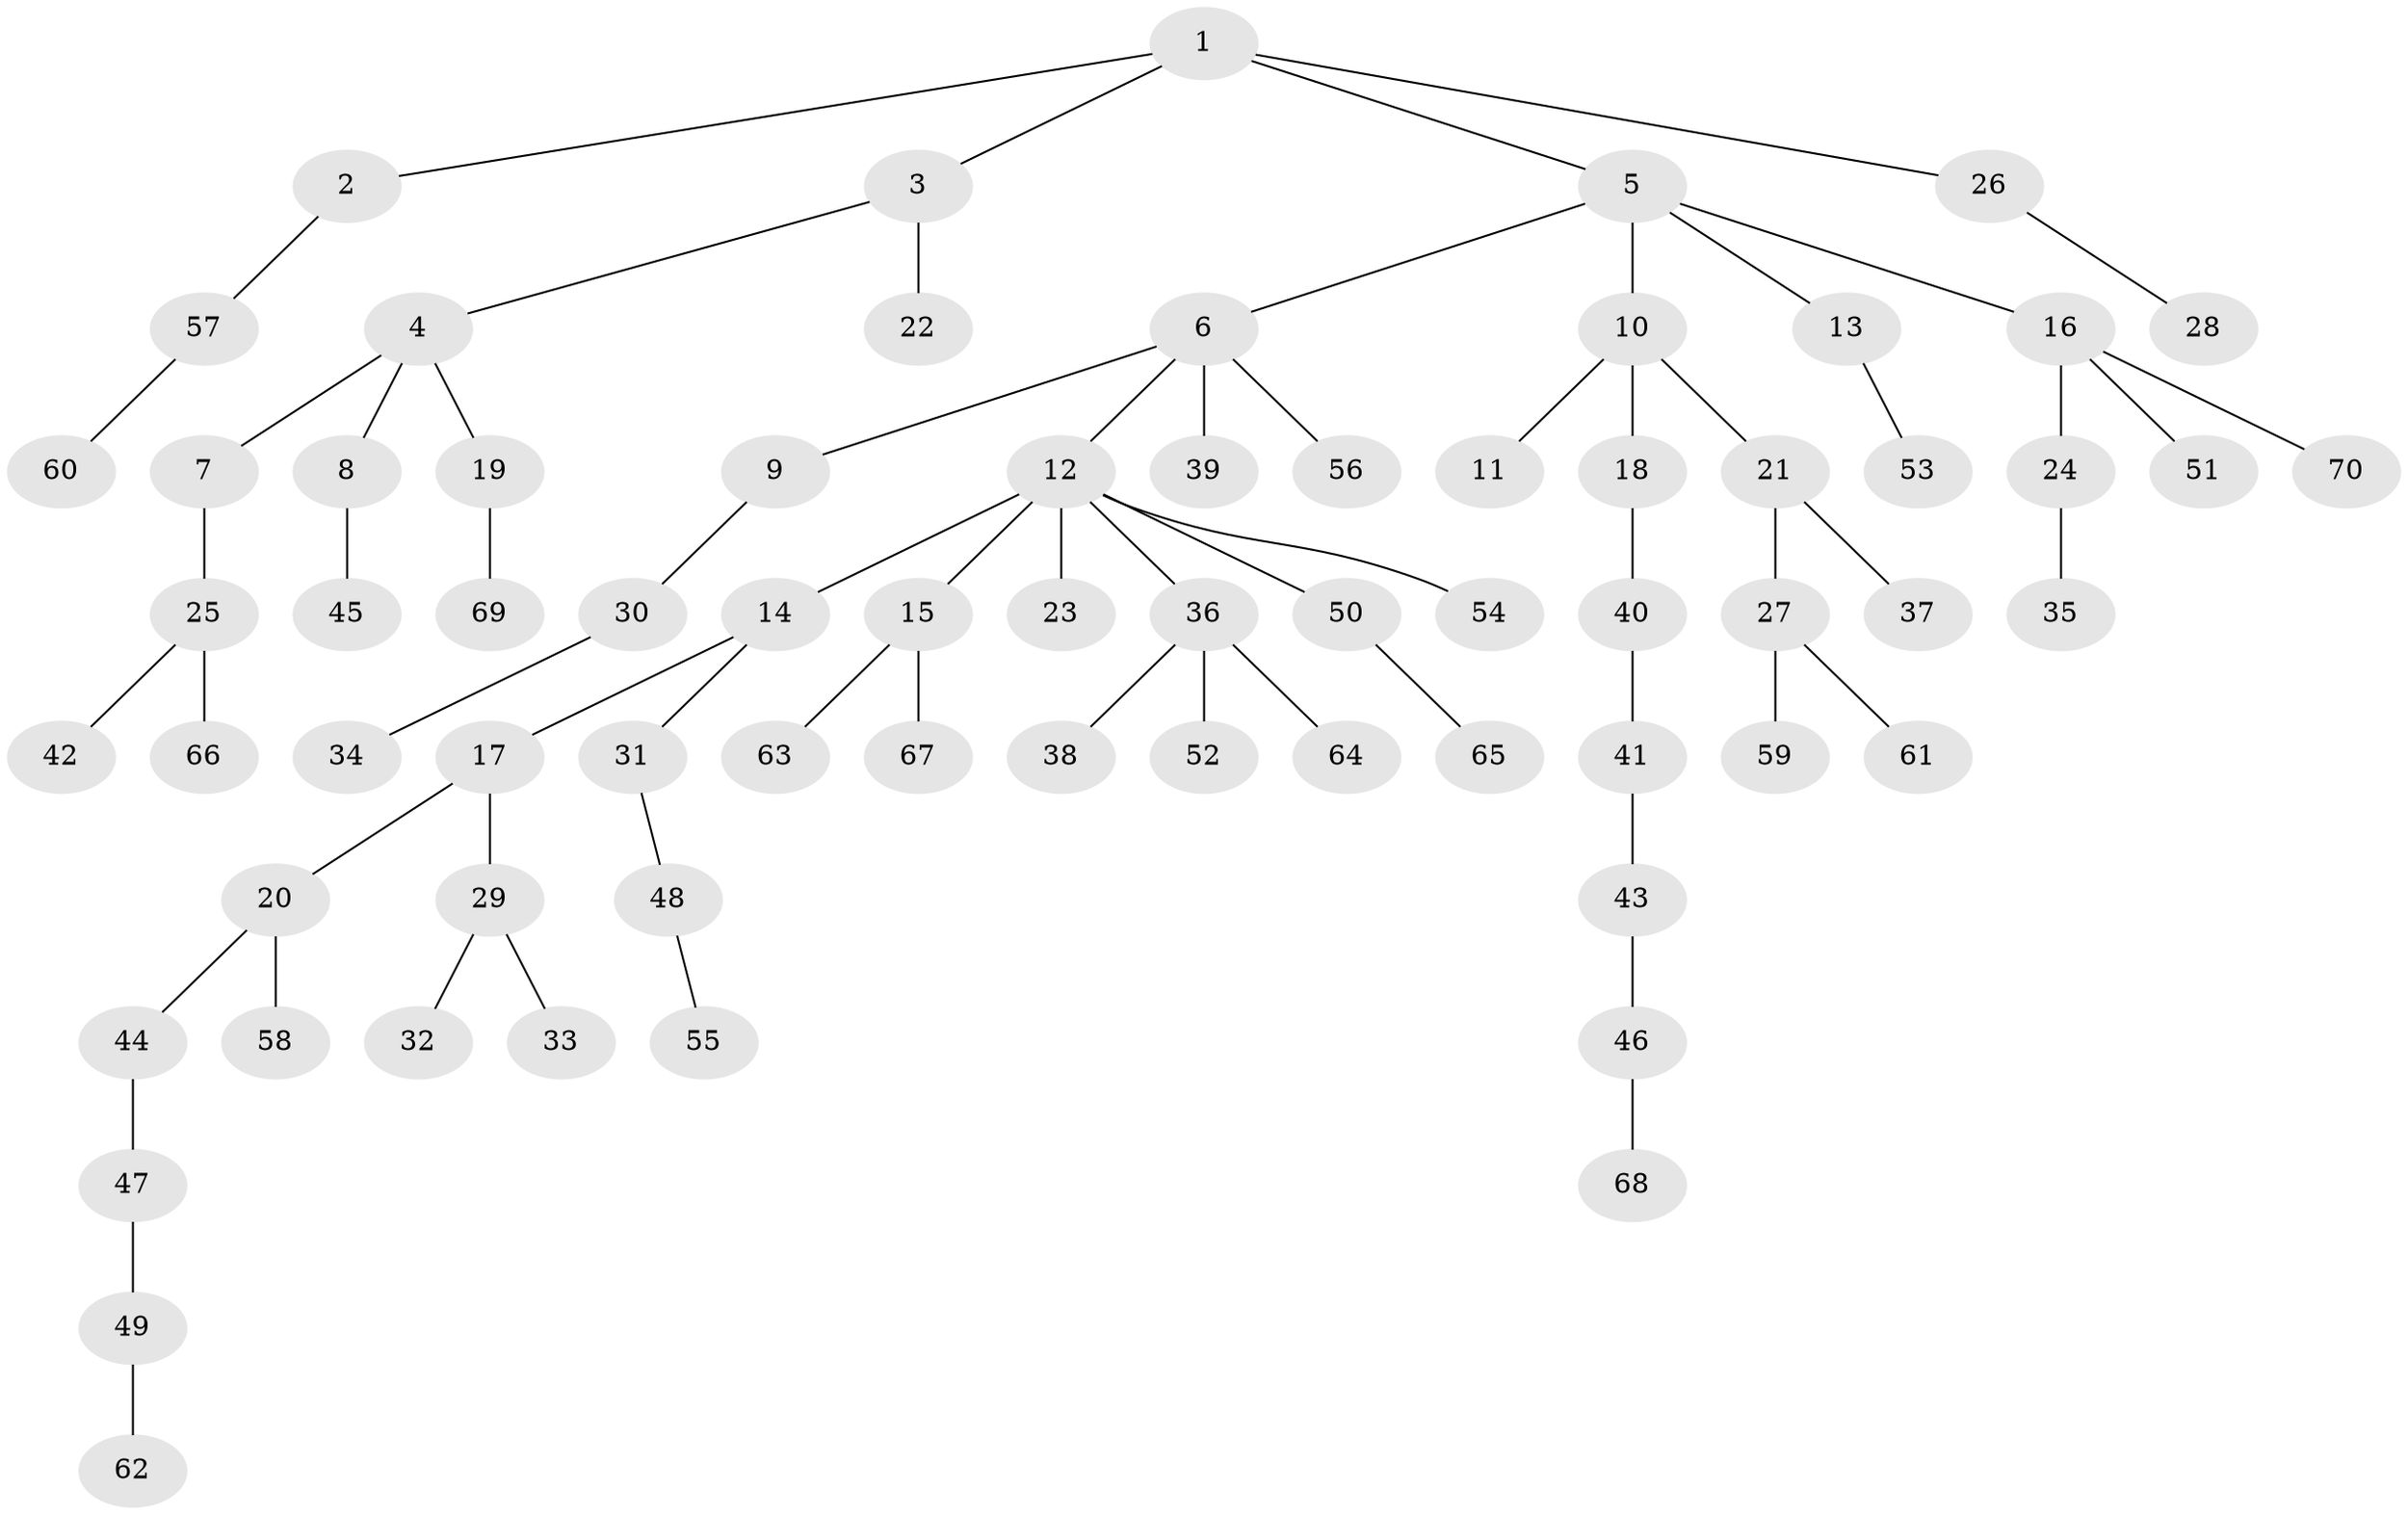 // coarse degree distribution, {3: 0.17391304347826086, 2: 0.30434782608695654, 4: 0.08695652173913043, 1: 0.43478260869565216}
// Generated by graph-tools (version 1.1) at 2025/51/03/04/25 22:51:54]
// undirected, 70 vertices, 69 edges
graph export_dot {
  node [color=gray90,style=filled];
  1;
  2;
  3;
  4;
  5;
  6;
  7;
  8;
  9;
  10;
  11;
  12;
  13;
  14;
  15;
  16;
  17;
  18;
  19;
  20;
  21;
  22;
  23;
  24;
  25;
  26;
  27;
  28;
  29;
  30;
  31;
  32;
  33;
  34;
  35;
  36;
  37;
  38;
  39;
  40;
  41;
  42;
  43;
  44;
  45;
  46;
  47;
  48;
  49;
  50;
  51;
  52;
  53;
  54;
  55;
  56;
  57;
  58;
  59;
  60;
  61;
  62;
  63;
  64;
  65;
  66;
  67;
  68;
  69;
  70;
  1 -- 2;
  1 -- 3;
  1 -- 5;
  1 -- 26;
  2 -- 57;
  3 -- 4;
  3 -- 22;
  4 -- 7;
  4 -- 8;
  4 -- 19;
  5 -- 6;
  5 -- 10;
  5 -- 13;
  5 -- 16;
  6 -- 9;
  6 -- 12;
  6 -- 39;
  6 -- 56;
  7 -- 25;
  8 -- 45;
  9 -- 30;
  10 -- 11;
  10 -- 18;
  10 -- 21;
  12 -- 14;
  12 -- 15;
  12 -- 23;
  12 -- 36;
  12 -- 50;
  12 -- 54;
  13 -- 53;
  14 -- 17;
  14 -- 31;
  15 -- 63;
  15 -- 67;
  16 -- 24;
  16 -- 51;
  16 -- 70;
  17 -- 20;
  17 -- 29;
  18 -- 40;
  19 -- 69;
  20 -- 44;
  20 -- 58;
  21 -- 27;
  21 -- 37;
  24 -- 35;
  25 -- 42;
  25 -- 66;
  26 -- 28;
  27 -- 59;
  27 -- 61;
  29 -- 32;
  29 -- 33;
  30 -- 34;
  31 -- 48;
  36 -- 38;
  36 -- 52;
  36 -- 64;
  40 -- 41;
  41 -- 43;
  43 -- 46;
  44 -- 47;
  46 -- 68;
  47 -- 49;
  48 -- 55;
  49 -- 62;
  50 -- 65;
  57 -- 60;
}
